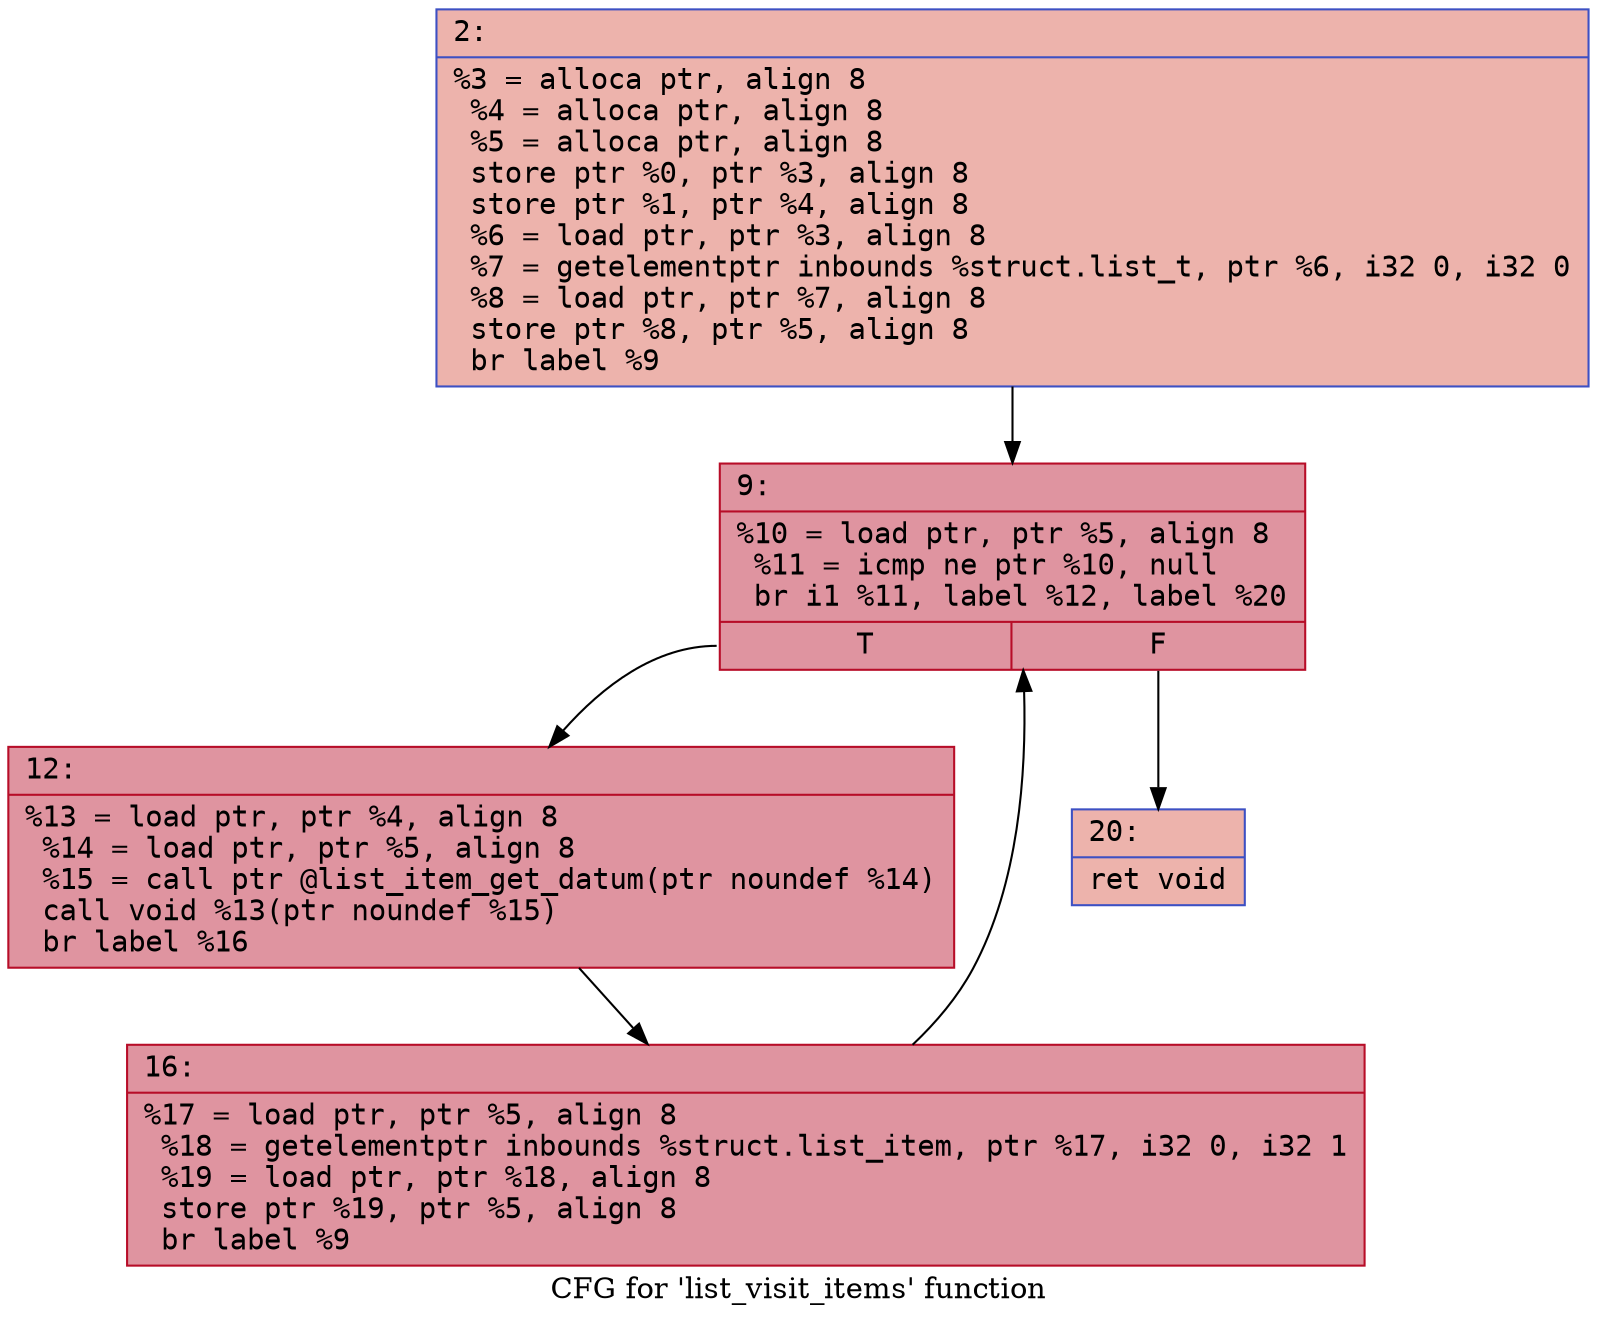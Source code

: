 digraph "CFG for 'list_visit_items' function" {
	label="CFG for 'list_visit_items' function";

	Node0x60000202c1e0 [shape=record,color="#3d50c3ff", style=filled, fillcolor="#d6524470" fontname="Courier",label="{2:\l|  %3 = alloca ptr, align 8\l  %4 = alloca ptr, align 8\l  %5 = alloca ptr, align 8\l  store ptr %0, ptr %3, align 8\l  store ptr %1, ptr %4, align 8\l  %6 = load ptr, ptr %3, align 8\l  %7 = getelementptr inbounds %struct.list_t, ptr %6, i32 0, i32 0\l  %8 = load ptr, ptr %7, align 8\l  store ptr %8, ptr %5, align 8\l  br label %9\l}"];
	Node0x60000202c1e0 -> Node0x60000202c230[tooltip="2 -> 9\nProbability 100.00%" ];
	Node0x60000202c230 [shape=record,color="#b70d28ff", style=filled, fillcolor="#b70d2870" fontname="Courier",label="{9:\l|  %10 = load ptr, ptr %5, align 8\l  %11 = icmp ne ptr %10, null\l  br i1 %11, label %12, label %20\l|{<s0>T|<s1>F}}"];
	Node0x60000202c230:s0 -> Node0x60000202c280[tooltip="9 -> 12\nProbability 96.88%" ];
	Node0x60000202c230:s1 -> Node0x60000202c320[tooltip="9 -> 20\nProbability 3.12%" ];
	Node0x60000202c280 [shape=record,color="#b70d28ff", style=filled, fillcolor="#b70d2870" fontname="Courier",label="{12:\l|  %13 = load ptr, ptr %4, align 8\l  %14 = load ptr, ptr %5, align 8\l  %15 = call ptr @list_item_get_datum(ptr noundef %14)\l  call void %13(ptr noundef %15)\l  br label %16\l}"];
	Node0x60000202c280 -> Node0x60000202c2d0[tooltip="12 -> 16\nProbability 100.00%" ];
	Node0x60000202c2d0 [shape=record,color="#b70d28ff", style=filled, fillcolor="#b70d2870" fontname="Courier",label="{16:\l|  %17 = load ptr, ptr %5, align 8\l  %18 = getelementptr inbounds %struct.list_item, ptr %17, i32 0, i32 1\l  %19 = load ptr, ptr %18, align 8\l  store ptr %19, ptr %5, align 8\l  br label %9\l}"];
	Node0x60000202c2d0 -> Node0x60000202c230[tooltip="16 -> 9\nProbability 100.00%" ];
	Node0x60000202c320 [shape=record,color="#3d50c3ff", style=filled, fillcolor="#d6524470" fontname="Courier",label="{20:\l|  ret void\l}"];
}

